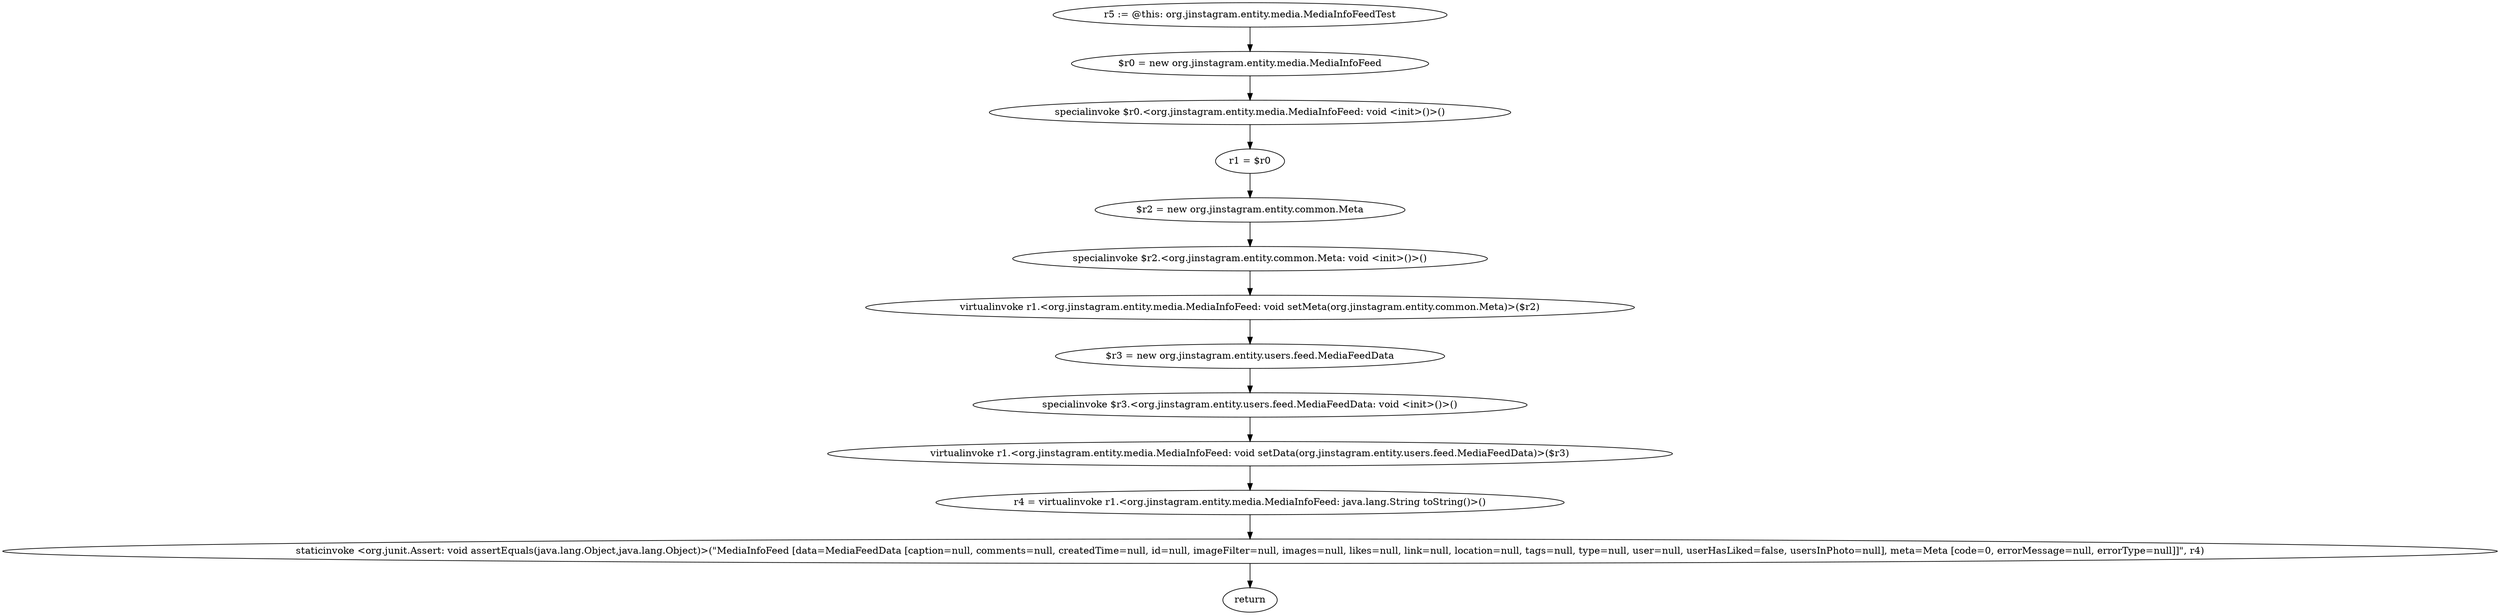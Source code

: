 digraph "unitGraph" {
    "r5 := @this: org.jinstagram.entity.media.MediaInfoFeedTest"
    "$r0 = new org.jinstagram.entity.media.MediaInfoFeed"
    "specialinvoke $r0.<org.jinstagram.entity.media.MediaInfoFeed: void <init>()>()"
    "r1 = $r0"
    "$r2 = new org.jinstagram.entity.common.Meta"
    "specialinvoke $r2.<org.jinstagram.entity.common.Meta: void <init>()>()"
    "virtualinvoke r1.<org.jinstagram.entity.media.MediaInfoFeed: void setMeta(org.jinstagram.entity.common.Meta)>($r2)"
    "$r3 = new org.jinstagram.entity.users.feed.MediaFeedData"
    "specialinvoke $r3.<org.jinstagram.entity.users.feed.MediaFeedData: void <init>()>()"
    "virtualinvoke r1.<org.jinstagram.entity.media.MediaInfoFeed: void setData(org.jinstagram.entity.users.feed.MediaFeedData)>($r3)"
    "r4 = virtualinvoke r1.<org.jinstagram.entity.media.MediaInfoFeed: java.lang.String toString()>()"
    "staticinvoke <org.junit.Assert: void assertEquals(java.lang.Object,java.lang.Object)>(\"MediaInfoFeed [data=MediaFeedData [caption=null, comments=null, createdTime=null, id=null, imageFilter=null, images=null, likes=null, link=null, location=null, tags=null, type=null, user=null, userHasLiked=false, usersInPhoto=null], meta=Meta [code=0, errorMessage=null, errorType=null]]\", r4)"
    "return"
    "r5 := @this: org.jinstagram.entity.media.MediaInfoFeedTest"->"$r0 = new org.jinstagram.entity.media.MediaInfoFeed";
    "$r0 = new org.jinstagram.entity.media.MediaInfoFeed"->"specialinvoke $r0.<org.jinstagram.entity.media.MediaInfoFeed: void <init>()>()";
    "specialinvoke $r0.<org.jinstagram.entity.media.MediaInfoFeed: void <init>()>()"->"r1 = $r0";
    "r1 = $r0"->"$r2 = new org.jinstagram.entity.common.Meta";
    "$r2 = new org.jinstagram.entity.common.Meta"->"specialinvoke $r2.<org.jinstagram.entity.common.Meta: void <init>()>()";
    "specialinvoke $r2.<org.jinstagram.entity.common.Meta: void <init>()>()"->"virtualinvoke r1.<org.jinstagram.entity.media.MediaInfoFeed: void setMeta(org.jinstagram.entity.common.Meta)>($r2)";
    "virtualinvoke r1.<org.jinstagram.entity.media.MediaInfoFeed: void setMeta(org.jinstagram.entity.common.Meta)>($r2)"->"$r3 = new org.jinstagram.entity.users.feed.MediaFeedData";
    "$r3 = new org.jinstagram.entity.users.feed.MediaFeedData"->"specialinvoke $r3.<org.jinstagram.entity.users.feed.MediaFeedData: void <init>()>()";
    "specialinvoke $r3.<org.jinstagram.entity.users.feed.MediaFeedData: void <init>()>()"->"virtualinvoke r1.<org.jinstagram.entity.media.MediaInfoFeed: void setData(org.jinstagram.entity.users.feed.MediaFeedData)>($r3)";
    "virtualinvoke r1.<org.jinstagram.entity.media.MediaInfoFeed: void setData(org.jinstagram.entity.users.feed.MediaFeedData)>($r3)"->"r4 = virtualinvoke r1.<org.jinstagram.entity.media.MediaInfoFeed: java.lang.String toString()>()";
    "r4 = virtualinvoke r1.<org.jinstagram.entity.media.MediaInfoFeed: java.lang.String toString()>()"->"staticinvoke <org.junit.Assert: void assertEquals(java.lang.Object,java.lang.Object)>(\"MediaInfoFeed [data=MediaFeedData [caption=null, comments=null, createdTime=null, id=null, imageFilter=null, images=null, likes=null, link=null, location=null, tags=null, type=null, user=null, userHasLiked=false, usersInPhoto=null], meta=Meta [code=0, errorMessage=null, errorType=null]]\", r4)";
    "staticinvoke <org.junit.Assert: void assertEquals(java.lang.Object,java.lang.Object)>(\"MediaInfoFeed [data=MediaFeedData [caption=null, comments=null, createdTime=null, id=null, imageFilter=null, images=null, likes=null, link=null, location=null, tags=null, type=null, user=null, userHasLiked=false, usersInPhoto=null], meta=Meta [code=0, errorMessage=null, errorType=null]]\", r4)"->"return";
}
